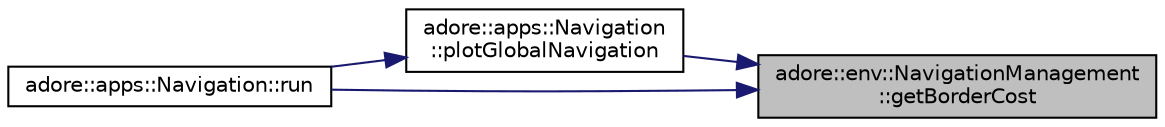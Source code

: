 digraph "adore::env::NavigationManagement::getBorderCost"
{
 // LATEX_PDF_SIZE
  edge [fontname="Helvetica",fontsize="10",labelfontname="Helvetica",labelfontsize="10"];
  node [fontname="Helvetica",fontsize="10",shape=record];
  rankdir="RL";
  Node1 [label="adore::env::NavigationManagement\l::getBorderCost",height=0.2,width=0.4,color="black", fillcolor="grey75", style="filled", fontcolor="black",tooltip=" "];
  Node1 -> Node2 [dir="back",color="midnightblue",fontsize="10",style="solid",fontname="Helvetica"];
  Node2 [label="adore::apps::Navigation\l::plotGlobalNavigation",height=0.2,width=0.4,color="black", fillcolor="white", style="filled",URL="$classadore_1_1apps_1_1Navigation.html#a354c9db73fc2a15abe49fc68593b80ac",tooltip=" "];
  Node2 -> Node3 [dir="back",color="midnightblue",fontsize="10",style="solid",fontname="Helvetica"];
  Node3 [label="adore::apps::Navigation::run",height=0.2,width=0.4,color="black", fillcolor="white", style="filled",URL="$classadore_1_1apps_1_1Navigation.html#a4be14a35fd450f46452afc37e44d15a6",tooltip=" "];
  Node1 -> Node3 [dir="back",color="midnightblue",fontsize="10",style="solid",fontname="Helvetica"];
}
